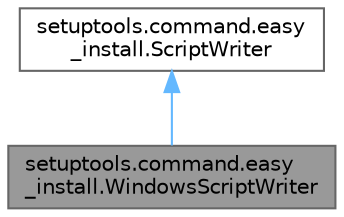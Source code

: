 digraph "setuptools.command.easy_install.WindowsScriptWriter"
{
 // LATEX_PDF_SIZE
  bgcolor="transparent";
  edge [fontname=Helvetica,fontsize=10,labelfontname=Helvetica,labelfontsize=10];
  node [fontname=Helvetica,fontsize=10,shape=box,height=0.2,width=0.4];
  Node1 [id="Node000001",label="setuptools.command.easy\l_install.WindowsScriptWriter",height=0.2,width=0.4,color="gray40", fillcolor="grey60", style="filled", fontcolor="black",tooltip=" "];
  Node2 -> Node1 [id="edge1_Node000001_Node000002",dir="back",color="steelblue1",style="solid",tooltip=" "];
  Node2 [id="Node000002",label="setuptools.command.easy\l_install.ScriptWriter",height=0.2,width=0.4,color="gray40", fillcolor="white", style="filled",URL="$classsetuptools_1_1command_1_1easy__install_1_1_script_writer.html",tooltip=" "];
}
